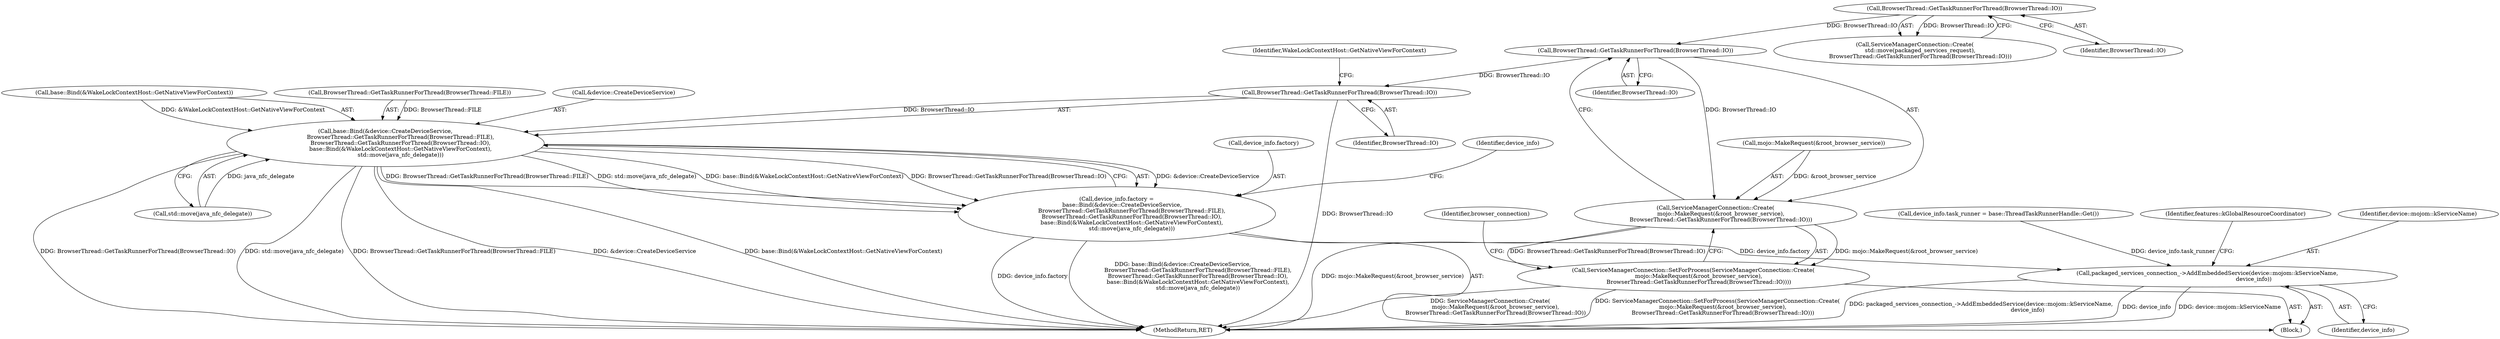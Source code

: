 digraph "0_Chrome_bc1f34b9be509f1404f0bb1ba1947614d5f0bcd1_3@API" {
"1000182" [label="(Call,BrowserThread::GetTaskRunnerForThread(BrowserThread::IO))"];
"1000174" [label="(Call,BrowserThread::GetTaskRunnerForThread(BrowserThread::IO))"];
"1000178" [label="(Call,ServiceManagerConnection::Create(\n      mojo::MakeRequest(&root_browser_service),\n      BrowserThread::GetTaskRunnerForThread(BrowserThread::IO)))"];
"1000177" [label="(Call,ServiceManagerConnection::SetForProcess(ServiceManagerConnection::Create(\n      mojo::MakeRequest(&root_browser_service),\n      BrowserThread::GetTaskRunnerForThread(BrowserThread::IO))))"];
"1000221" [label="(Call,BrowserThread::GetTaskRunnerForThread(BrowserThread::IO))"];
"1000216" [label="(Call,base::Bind(&device::CreateDeviceService,\n                 BrowserThread::GetTaskRunnerForThread(BrowserThread::FILE),\n                 BrowserThread::GetTaskRunnerForThread(BrowserThread::IO),\n                 base::Bind(&WakeLockContextHost::GetNativeViewForContext),\n                 std::move(java_nfc_delegate)))"];
"1000212" [label="(Call,device_info.factory =\n      base::Bind(&device::CreateDeviceService,\n                 BrowserThread::GetTaskRunnerForThread(BrowserThread::FILE),\n                 BrowserThread::GetTaskRunnerForThread(BrowserThread::IO),\n                 base::Bind(&WakeLockContextHost::GetNativeViewForContext),\n                 std::move(java_nfc_delegate)))"];
"1000233" [label="(Call,packaged_services_connection_->AddEmbeddedService(device::mojom::kServiceName,\n                                                    device_info))"];
"1000331" [label="(MethodReturn,RET)"];
"1000230" [label="(Identifier,device_info)"];
"1000179" [label="(Call,mojo::MakeRequest(&root_browser_service))"];
"1000178" [label="(Call,ServiceManagerConnection::Create(\n      mojo::MakeRequest(&root_browser_service),\n      BrowserThread::GetTaskRunnerForThread(BrowserThread::IO)))"];
"1000171" [label="(Call,ServiceManagerConnection::Create(\n      std::move(packaged_services_request),\n      BrowserThread::GetTaskRunnerForThread(BrowserThread::IO)))"];
"1000228" [label="(Call,device_info.task_runner = base::ThreadTaskRunnerHandle::Get())"];
"1000222" [label="(Identifier,BrowserThread::IO)"];
"1000223" [label="(Call,base::Bind(&WakeLockContextHost::GetNativeViewForContext))"];
"1000225" [label="(Identifier,WakeLockContextHost::GetNativeViewForContext)"];
"1000213" [label="(Call,device_info.factory)"];
"1000233" [label="(Call,packaged_services_connection_->AddEmbeddedService(device::mojom::kServiceName,\n                                                    device_info))"];
"1000183" [label="(Identifier,BrowserThread::IO)"];
"1000186" [label="(Identifier,browser_connection)"];
"1000216" [label="(Call,base::Bind(&device::CreateDeviceService,\n                 BrowserThread::GetTaskRunnerForThread(BrowserThread::FILE),\n                 BrowserThread::GetTaskRunnerForThread(BrowserThread::IO),\n                 base::Bind(&WakeLockContextHost::GetNativeViewForContext),\n                 std::move(java_nfc_delegate)))"];
"1000219" [label="(Call,BrowserThread::GetTaskRunnerForThread(BrowserThread::FILE))"];
"1000235" [label="(Identifier,device_info)"];
"1000221" [label="(Call,BrowserThread::GetTaskRunnerForThread(BrowserThread::IO))"];
"1000101" [label="(Block,)"];
"1000226" [label="(Call,std::move(java_nfc_delegate))"];
"1000174" [label="(Call,BrowserThread::GetTaskRunnerForThread(BrowserThread::IO))"];
"1000238" [label="(Identifier,features::kGlobalResourceCoordinator)"];
"1000212" [label="(Call,device_info.factory =\n      base::Bind(&device::CreateDeviceService,\n                 BrowserThread::GetTaskRunnerForThread(BrowserThread::FILE),\n                 BrowserThread::GetTaskRunnerForThread(BrowserThread::IO),\n                 base::Bind(&WakeLockContextHost::GetNativeViewForContext),\n                 std::move(java_nfc_delegate)))"];
"1000234" [label="(Identifier,device::mojom::kServiceName)"];
"1000177" [label="(Call,ServiceManagerConnection::SetForProcess(ServiceManagerConnection::Create(\n      mojo::MakeRequest(&root_browser_service),\n      BrowserThread::GetTaskRunnerForThread(BrowserThread::IO))))"];
"1000175" [label="(Identifier,BrowserThread::IO)"];
"1000217" [label="(Call,&device::CreateDeviceService)"];
"1000182" [label="(Call,BrowserThread::GetTaskRunnerForThread(BrowserThread::IO))"];
"1000182" -> "1000178"  [label="AST: "];
"1000182" -> "1000183"  [label="CFG: "];
"1000183" -> "1000182"  [label="AST: "];
"1000178" -> "1000182"  [label="CFG: "];
"1000182" -> "1000178"  [label="DDG: BrowserThread::IO"];
"1000174" -> "1000182"  [label="DDG: BrowserThread::IO"];
"1000182" -> "1000221"  [label="DDG: BrowserThread::IO"];
"1000174" -> "1000171"  [label="AST: "];
"1000174" -> "1000175"  [label="CFG: "];
"1000175" -> "1000174"  [label="AST: "];
"1000171" -> "1000174"  [label="CFG: "];
"1000174" -> "1000171"  [label="DDG: BrowserThread::IO"];
"1000178" -> "1000177"  [label="AST: "];
"1000179" -> "1000178"  [label="AST: "];
"1000177" -> "1000178"  [label="CFG: "];
"1000178" -> "1000331"  [label="DDG: mojo::MakeRequest(&root_browser_service)"];
"1000178" -> "1000177"  [label="DDG: mojo::MakeRequest(&root_browser_service)"];
"1000178" -> "1000177"  [label="DDG: BrowserThread::GetTaskRunnerForThread(BrowserThread::IO)"];
"1000179" -> "1000178"  [label="DDG: &root_browser_service"];
"1000177" -> "1000101"  [label="AST: "];
"1000186" -> "1000177"  [label="CFG: "];
"1000177" -> "1000331"  [label="DDG: ServiceManagerConnection::Create(\n      mojo::MakeRequest(&root_browser_service),\n      BrowserThread::GetTaskRunnerForThread(BrowserThread::IO))"];
"1000177" -> "1000331"  [label="DDG: ServiceManagerConnection::SetForProcess(ServiceManagerConnection::Create(\n      mojo::MakeRequest(&root_browser_service),\n      BrowserThread::GetTaskRunnerForThread(BrowserThread::IO)))"];
"1000221" -> "1000216"  [label="AST: "];
"1000221" -> "1000222"  [label="CFG: "];
"1000222" -> "1000221"  [label="AST: "];
"1000225" -> "1000221"  [label="CFG: "];
"1000221" -> "1000331"  [label="DDG: BrowserThread::IO"];
"1000221" -> "1000216"  [label="DDG: BrowserThread::IO"];
"1000216" -> "1000212"  [label="AST: "];
"1000216" -> "1000226"  [label="CFG: "];
"1000217" -> "1000216"  [label="AST: "];
"1000219" -> "1000216"  [label="AST: "];
"1000223" -> "1000216"  [label="AST: "];
"1000226" -> "1000216"  [label="AST: "];
"1000212" -> "1000216"  [label="CFG: "];
"1000216" -> "1000331"  [label="DDG: BrowserThread::GetTaskRunnerForThread(BrowserThread::IO)"];
"1000216" -> "1000331"  [label="DDG: base::Bind(&WakeLockContextHost::GetNativeViewForContext)"];
"1000216" -> "1000331"  [label="DDG: std::move(java_nfc_delegate)"];
"1000216" -> "1000331"  [label="DDG: BrowserThread::GetTaskRunnerForThread(BrowserThread::FILE)"];
"1000216" -> "1000331"  [label="DDG: &device::CreateDeviceService"];
"1000216" -> "1000212"  [label="DDG: &device::CreateDeviceService"];
"1000216" -> "1000212"  [label="DDG: BrowserThread::GetTaskRunnerForThread(BrowserThread::FILE)"];
"1000216" -> "1000212"  [label="DDG: std::move(java_nfc_delegate)"];
"1000216" -> "1000212"  [label="DDG: base::Bind(&WakeLockContextHost::GetNativeViewForContext)"];
"1000216" -> "1000212"  [label="DDG: BrowserThread::GetTaskRunnerForThread(BrowserThread::IO)"];
"1000219" -> "1000216"  [label="DDG: BrowserThread::FILE"];
"1000223" -> "1000216"  [label="DDG: &WakeLockContextHost::GetNativeViewForContext"];
"1000226" -> "1000216"  [label="DDG: java_nfc_delegate"];
"1000212" -> "1000101"  [label="AST: "];
"1000213" -> "1000212"  [label="AST: "];
"1000230" -> "1000212"  [label="CFG: "];
"1000212" -> "1000331"  [label="DDG: base::Bind(&device::CreateDeviceService,\n                 BrowserThread::GetTaskRunnerForThread(BrowserThread::FILE),\n                 BrowserThread::GetTaskRunnerForThread(BrowserThread::IO),\n                 base::Bind(&WakeLockContextHost::GetNativeViewForContext),\n                 std::move(java_nfc_delegate))"];
"1000212" -> "1000331"  [label="DDG: device_info.factory"];
"1000212" -> "1000233"  [label="DDG: device_info.factory"];
"1000233" -> "1000101"  [label="AST: "];
"1000233" -> "1000235"  [label="CFG: "];
"1000234" -> "1000233"  [label="AST: "];
"1000235" -> "1000233"  [label="AST: "];
"1000238" -> "1000233"  [label="CFG: "];
"1000233" -> "1000331"  [label="DDG: packaged_services_connection_->AddEmbeddedService(device::mojom::kServiceName,\n                                                    device_info)"];
"1000233" -> "1000331"  [label="DDG: device_info"];
"1000233" -> "1000331"  [label="DDG: device::mojom::kServiceName"];
"1000228" -> "1000233"  [label="DDG: device_info.task_runner"];
}
